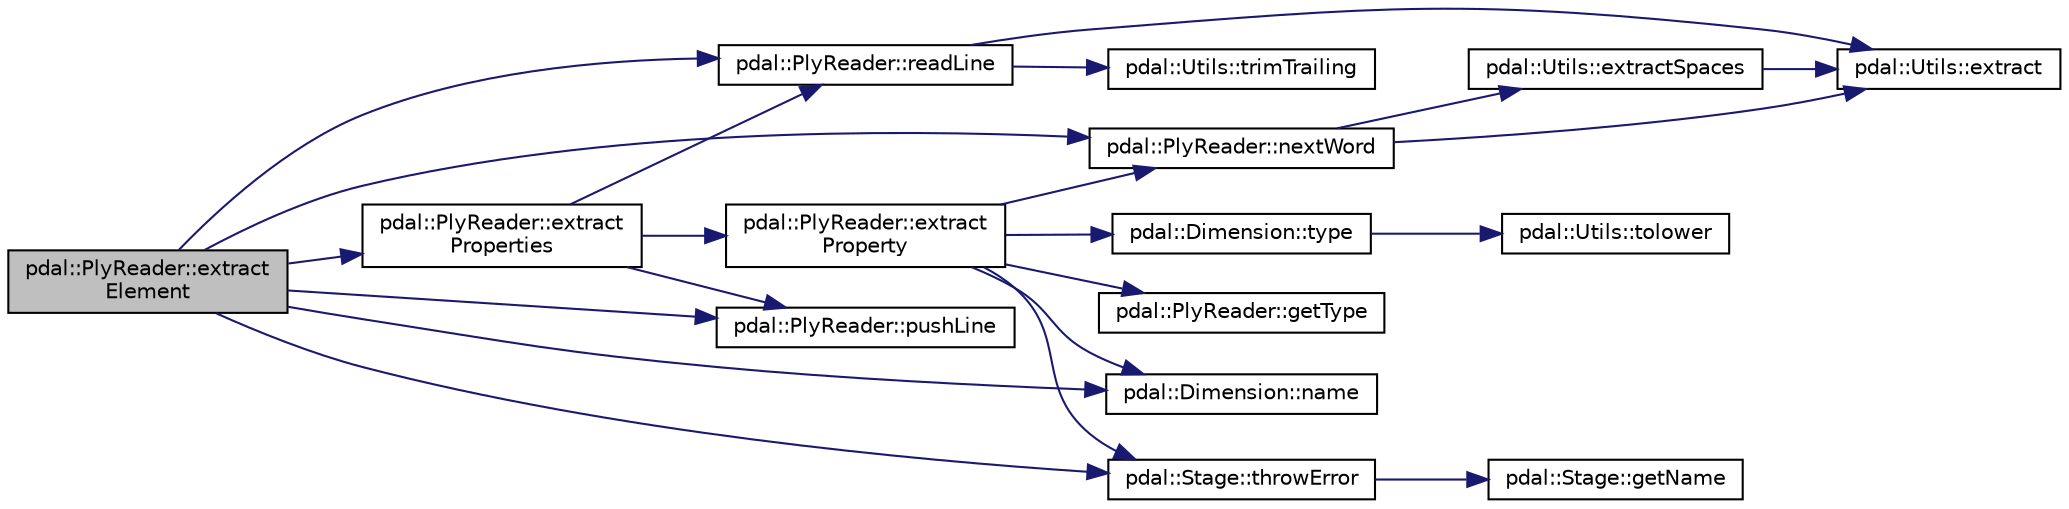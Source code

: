 digraph "pdal::PlyReader::extractElement"
{
  edge [fontname="Helvetica",fontsize="10",labelfontname="Helvetica",labelfontsize="10"];
  node [fontname="Helvetica",fontsize="10",shape=record];
  rankdir="LR";
  Node1 [label="pdal::PlyReader::extract\lElement",height=0.2,width=0.4,color="black", fillcolor="grey75", style="filled", fontcolor="black"];
  Node1 -> Node2 [color="midnightblue",fontsize="10",style="solid",fontname="Helvetica"];
  Node2 [label="pdal::PlyReader::extract\lProperties",height=0.2,width=0.4,color="black", fillcolor="white", style="filled",URL="$classpdal_1_1PlyReader.html#ae3efcc96eca62b8d710e725b3358e88c"];
  Node2 -> Node3 [color="midnightblue",fontsize="10",style="solid",fontname="Helvetica"];
  Node3 [label="pdal::PlyReader::readLine",height=0.2,width=0.4,color="black", fillcolor="white", style="filled",URL="$classpdal_1_1PlyReader.html#a2a95bd0d7e52c96b191a76e18cb4f488"];
  Node3 -> Node4 [color="midnightblue",fontsize="10",style="solid",fontname="Helvetica"];
  Node4 [label="pdal::Utils::trimTrailing",height=0.2,width=0.4,color="black", fillcolor="white", style="filled",URL="$namespacepdal_1_1Utils.html#afed0ad4146baafd1973c85e1508ade73"];
  Node3 -> Node5 [color="midnightblue",fontsize="10",style="solid",fontname="Helvetica"];
  Node5 [label="pdal::Utils::extract",height=0.2,width=0.4,color="black", fillcolor="white", style="filled",URL="$namespacepdal_1_1Utils.html#acae5a19cd66121b77e2599daec48413d"];
  Node2 -> Node6 [color="midnightblue",fontsize="10",style="solid",fontname="Helvetica"];
  Node6 [label="pdal::PlyReader::extract\lProperty",height=0.2,width=0.4,color="black", fillcolor="white", style="filled",URL="$classpdal_1_1PlyReader.html#a4e99f726dfafb257dd9acbca102cd633"];
  Node6 -> Node7 [color="midnightblue",fontsize="10",style="solid",fontname="Helvetica"];
  Node7 [label="pdal::PlyReader::nextWord",height=0.2,width=0.4,color="black", fillcolor="white", style="filled",URL="$classpdal_1_1PlyReader.html#aa62e075130f0a99301f45f848b0a4c85"];
  Node7 -> Node8 [color="midnightblue",fontsize="10",style="solid",fontname="Helvetica"];
  Node8 [label="pdal::Utils::extractSpaces",height=0.2,width=0.4,color="black", fillcolor="white", style="filled",URL="$namespacepdal_1_1Utils.html#a9bda8c5dbe5ef7cf66e99ba022184934"];
  Node8 -> Node5 [color="midnightblue",fontsize="10",style="solid",fontname="Helvetica"];
  Node7 -> Node5 [color="midnightblue",fontsize="10",style="solid",fontname="Helvetica"];
  Node6 -> Node9 [color="midnightblue",fontsize="10",style="solid",fontname="Helvetica"];
  Node9 [label="pdal::Dimension::type",height=0.2,width=0.4,color="black", fillcolor="white", style="filled",URL="$namespacepdal_1_1Dimension.html#a880d689fed54aa3ded6f88c9e058c5d2"];
  Node9 -> Node10 [color="midnightblue",fontsize="10",style="solid",fontname="Helvetica"];
  Node10 [label="pdal::Utils::tolower",height=0.2,width=0.4,color="black", fillcolor="white", style="filled",URL="$namespacepdal_1_1Utils.html#a5268937cf695835e55392f752dc02cb2"];
  Node6 -> Node11 [color="midnightblue",fontsize="10",style="solid",fontname="Helvetica"];
  Node11 [label="pdal::PlyReader::getType",height=0.2,width=0.4,color="black", fillcolor="white", style="filled",URL="$classpdal_1_1PlyReader.html#af687933c7ab3d57e3fdfcbfce6d0e6f9"];
  Node6 -> Node12 [color="midnightblue",fontsize="10",style="solid",fontname="Helvetica"];
  Node12 [label="pdal::Dimension::name",height=0.2,width=0.4,color="black", fillcolor="white", style="filled",URL="$namespacepdal_1_1Dimension.html#af3176b0b7e6b4be000317846cf7c2718"];
  Node6 -> Node13 [color="midnightblue",fontsize="10",style="solid",fontname="Helvetica"];
  Node13 [label="pdal::Stage::throwError",height=0.2,width=0.4,color="black", fillcolor="white", style="filled",URL="$classpdal_1_1Stage.html#abdbd1176da12dfd882d931a43290797f"];
  Node13 -> Node14 [color="midnightblue",fontsize="10",style="solid",fontname="Helvetica"];
  Node14 [label="pdal::Stage::getName",height=0.2,width=0.4,color="black", fillcolor="white", style="filled",URL="$classpdal_1_1Stage.html#a6c81d6fbbac17ebe4cd63806916cc750"];
  Node2 -> Node15 [color="midnightblue",fontsize="10",style="solid",fontname="Helvetica"];
  Node15 [label="pdal::PlyReader::pushLine",height=0.2,width=0.4,color="black", fillcolor="white", style="filled",URL="$classpdal_1_1PlyReader.html#a8b379a87661973d414966252e17ce400"];
  Node1 -> Node12 [color="midnightblue",fontsize="10",style="solid",fontname="Helvetica"];
  Node1 -> Node7 [color="midnightblue",fontsize="10",style="solid",fontname="Helvetica"];
  Node1 -> Node15 [color="midnightblue",fontsize="10",style="solid",fontname="Helvetica"];
  Node1 -> Node3 [color="midnightblue",fontsize="10",style="solid",fontname="Helvetica"];
  Node1 -> Node13 [color="midnightblue",fontsize="10",style="solid",fontname="Helvetica"];
}
